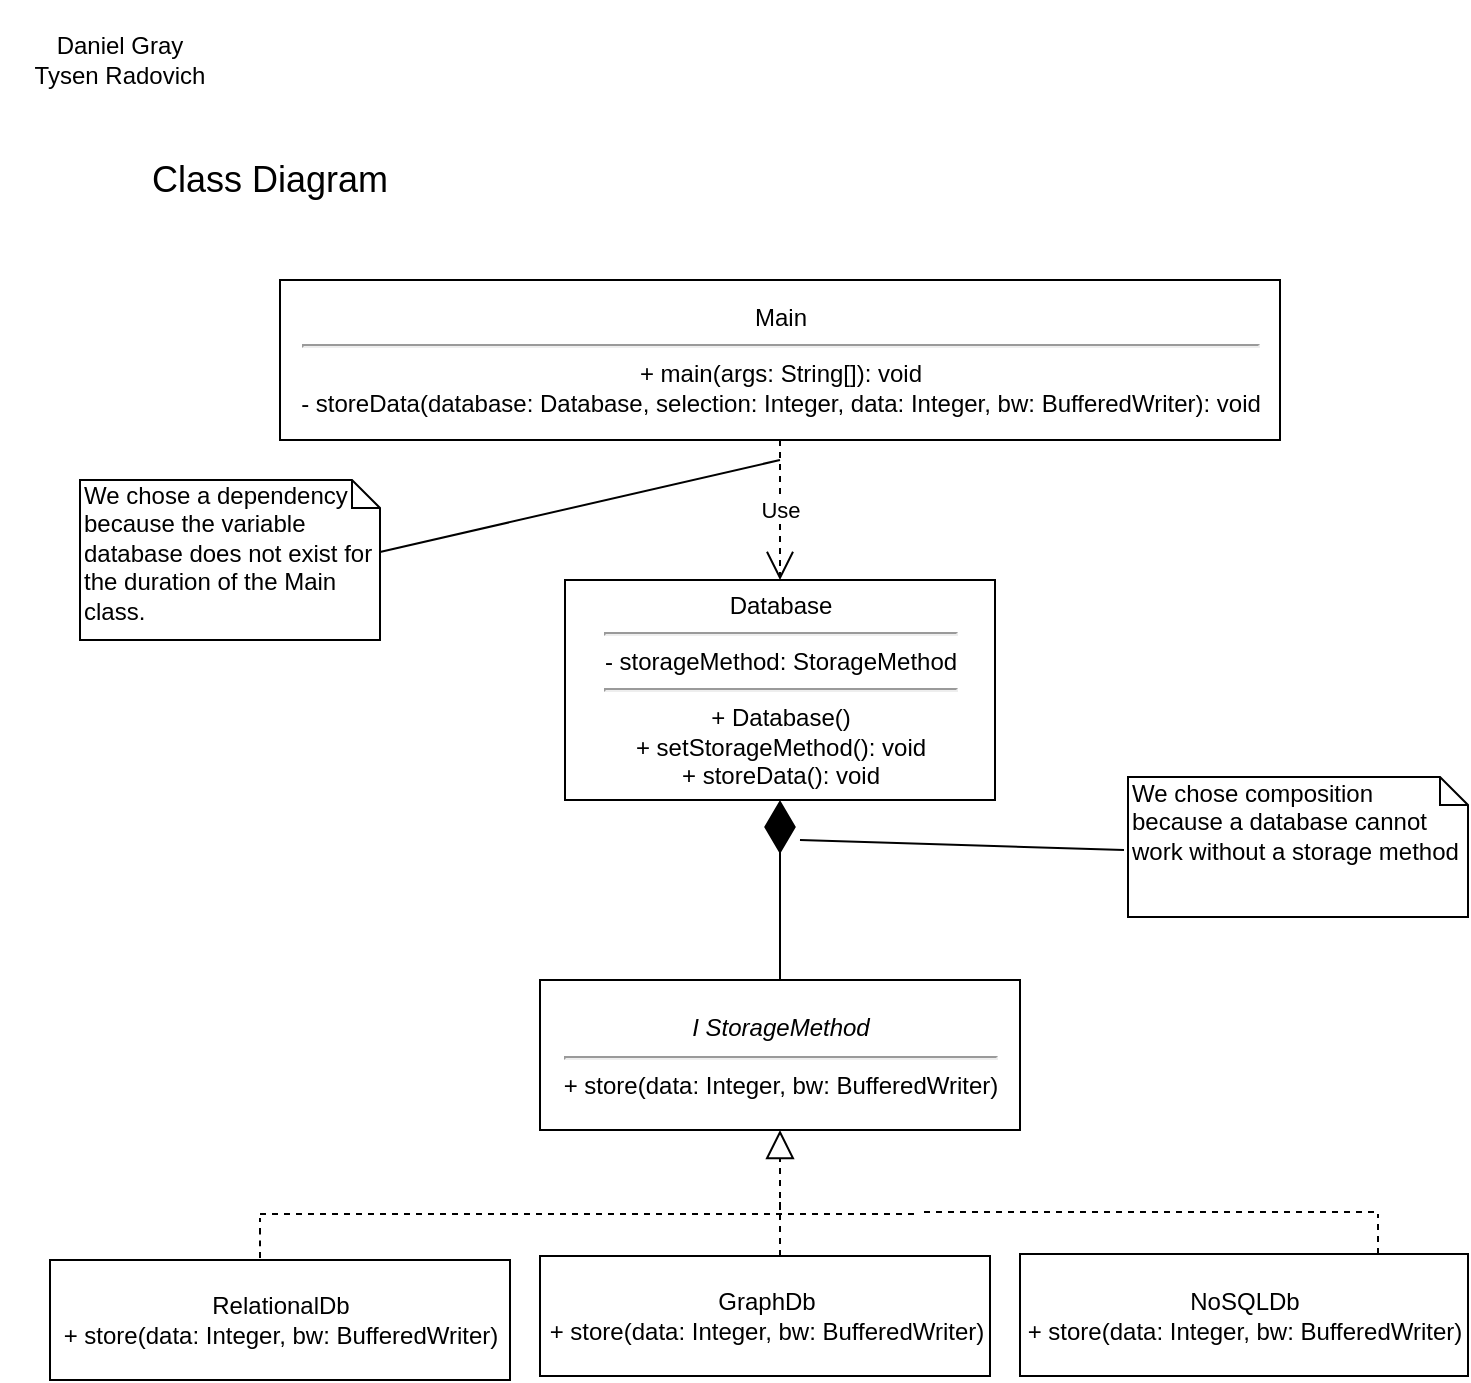 <mxfile pages="2" version="11.2.9" type="google"><diagram id="CTSvYSy2vs2rEBQHphBO" name="Page-1"><mxGraphModel dx="854" dy="415" grid="1" gridSize="10" guides="1" tooltips="1" connect="1" arrows="1" fold="1" page="1" pageScale="1" pageWidth="850" pageHeight="1100" math="0" shadow="0"><root><mxCell id="0"/><mxCell id="1" parent="0"/><mxCell id="Pug1SvnlJ2qbi0HGrQOo-1" value="Daniel Gray&lt;br&gt;Tysen Radovich" style="rounded=0;whiteSpace=wrap;html=1;strokeColor=none;" parent="1" vertex="1"><mxGeometry x="50" y="40" width="120" height="60" as="geometry"/></mxCell><mxCell id="Pug1SvnlJ2qbi0HGrQOo-2" value="Main&lt;hr&gt;+ main(args: String[]): void&lt;br&gt;- storeData(database: Database, selection: Integer, data: Integer, bw: BufferedWriter): void" style="html=1;" parent="1" vertex="1"><mxGeometry x="190" y="180" width="500" height="80" as="geometry"/></mxCell><mxCell id="Pug1SvnlJ2qbi0HGrQOo-3" value="&lt;i&gt;I StorageMethod&lt;/i&gt;&lt;hr&gt;+ store(data: Integer, bw: BufferedWriter)" style="html=1;" parent="1" vertex="1"><mxGeometry x="320" y="530" width="240" height="75" as="geometry"/></mxCell><mxCell id="Pug1SvnlJ2qbi0HGrQOo-4" value="" style="endArrow=block;dashed=1;endFill=0;endSize=12;html=1;" parent="1" edge="1"><mxGeometry width="160" relative="1" as="geometry"><mxPoint x="440" y="645" as="sourcePoint"/><mxPoint x="440" y="605" as="targetPoint"/></mxGeometry></mxCell><mxCell id="Pug1SvnlJ2qbi0HGrQOo-5" value="" style="endArrow=none;dashed=1;html=1;" parent="1" edge="1"><mxGeometry width="50" height="50" relative="1" as="geometry"><mxPoint x="512" y="646" as="sourcePoint"/><mxPoint x="740" y="646" as="targetPoint"/></mxGeometry></mxCell><mxCell id="Pug1SvnlJ2qbi0HGrQOo-6" value="" style="endArrow=none;dashed=1;html=1;" parent="1" edge="1"><mxGeometry width="50" height="50" relative="1" as="geometry"><mxPoint x="180" y="647" as="sourcePoint"/><mxPoint x="509" y="647" as="targetPoint"/></mxGeometry></mxCell><mxCell id="Pug1SvnlJ2qbi0HGrQOo-7" value="" style="endArrow=none;dashed=1;html=1;" parent="1" edge="1"><mxGeometry width="50" height="50" relative="1" as="geometry"><mxPoint x="739" y="667" as="sourcePoint"/><mxPoint x="739" y="647" as="targetPoint"/></mxGeometry></mxCell><mxCell id="Pug1SvnlJ2qbi0HGrQOo-8" value="" style="endArrow=none;dashed=1;html=1;" parent="1" edge="1"><mxGeometry width="50" height="50" relative="1" as="geometry"><mxPoint x="440" y="668" as="sourcePoint"/><mxPoint x="440" y="640" as="targetPoint"/></mxGeometry></mxCell><mxCell id="Pug1SvnlJ2qbi0HGrQOo-9" value="" style="endArrow=none;dashed=1;html=1;" parent="1" edge="1"><mxGeometry width="50" height="50" relative="1" as="geometry"><mxPoint x="180" y="669" as="sourcePoint"/><mxPoint x="180" y="649" as="targetPoint"/><Array as="points"><mxPoint x="180" y="660"/></Array></mxGeometry></mxCell><mxCell id="Pug1SvnlJ2qbi0HGrQOo-10" value="RelationalDb&lt;br&gt;+ store(data: Integer, bw: BufferedWriter)" style="html=1;" parent="1" vertex="1"><mxGeometry x="75" y="670" width="230" height="60" as="geometry"/></mxCell><mxCell id="Pug1SvnlJ2qbi0HGrQOo-11" value="GraphDb&lt;br&gt;+ store(data: Integer, bw: BufferedWriter)" style="html=1;" parent="1" vertex="1"><mxGeometry x="320" y="668" width="225" height="60" as="geometry"/></mxCell><mxCell id="Pug1SvnlJ2qbi0HGrQOo-12" value="NoSQLDb&lt;br&gt;+ store(data: Integer, bw: BufferedWriter)" style="html=1;" parent="1" vertex="1"><mxGeometry x="560" y="667" width="224" height="61" as="geometry"/></mxCell><mxCell id="Pug1SvnlJ2qbi0HGrQOo-13" value="Database&lt;hr&gt;- storageMethod: StorageMethod&lt;hr&gt;+ Database()&lt;br&gt;+ setStorageMethod(): void&lt;br&gt;+ storeData(): void" style="html=1;" parent="1" vertex="1"><mxGeometry x="332.5" y="330" width="215" height="110" as="geometry"/></mxCell><mxCell id="Pug1SvnlJ2qbi0HGrQOo-14" value="" style="endArrow=diamondThin;endFill=1;endSize=24;html=1;entryX=0.5;entryY=1;entryDx=0;entryDy=0;exitX=0.5;exitY=0;exitDx=0;exitDy=0;" parent="1" source="Pug1SvnlJ2qbi0HGrQOo-3" target="Pug1SvnlJ2qbi0HGrQOo-13" edge="1"><mxGeometry width="160" relative="1" as="geometry"><mxPoint x="410" y="570" as="sourcePoint"/><mxPoint x="570" y="570" as="targetPoint"/></mxGeometry></mxCell><mxCell id="iHXS0LSckuuUST9Wf39t-1" value="&lt;font style=&quot;font-size: 18px&quot;&gt;Class Diagram&lt;/font&gt;" style="rounded=0;whiteSpace=wrap;html=1;strokeColor=none;" parent="1" vertex="1"><mxGeometry x="120" y="100" width="130" height="60" as="geometry"/></mxCell><mxCell id="mwTG_uhLsyFeqrU5xfu5-1" value="We chose composition because a database cannot work without a storage method" style="shape=note;whiteSpace=wrap;html=1;size=14;verticalAlign=top;align=left;spacingTop=-6;" parent="1" vertex="1"><mxGeometry x="614" y="428.5" width="170" height="70" as="geometry"/></mxCell><mxCell id="mwTG_uhLsyFeqrU5xfu5-2" value="" style="endArrow=none;html=1;" parent="1" edge="1"><mxGeometry width="50" height="50" relative="1" as="geometry"><mxPoint x="450" y="460" as="sourcePoint"/><mxPoint x="612" y="465" as="targetPoint"/></mxGeometry></mxCell><mxCell id="mwTG_uhLsyFeqrU5xfu5-4" value="Use" style="endArrow=open;endSize=12;dashed=1;html=1;entryX=0.5;entryY=0;entryDx=0;entryDy=0;exitX=0.5;exitY=1;exitDx=0;exitDy=0;" parent="1" source="Pug1SvnlJ2qbi0HGrQOo-2" target="Pug1SvnlJ2qbi0HGrQOo-13" edge="1"><mxGeometry width="160" relative="1" as="geometry"><mxPoint x="430" y="270" as="sourcePoint"/><mxPoint x="590" y="270" as="targetPoint"/></mxGeometry></mxCell><mxCell id="mwTG_uhLsyFeqrU5xfu5-5" value="We chose a dependency because the variable database does not exist for the duration of the Main class." style="shape=note;whiteSpace=wrap;html=1;size=14;verticalAlign=top;align=left;spacingTop=-6;" parent="1" vertex="1"><mxGeometry x="90" y="280" width="150" height="80" as="geometry"/></mxCell><mxCell id="mwTG_uhLsyFeqrU5xfu5-6" value="" style="endArrow=none;html=1;" parent="1" edge="1"><mxGeometry width="50" height="50" relative="1" as="geometry"><mxPoint x="240" y="316" as="sourcePoint"/><mxPoint x="440" y="270" as="targetPoint"/></mxGeometry></mxCell></root></mxGraphModel></diagram><diagram id="1iHA6SZPnNQyLUNF8SYf" name="Page-2"><mxGraphModel dx="854" dy="415" grid="1" gridSize="10" guides="1" tooltips="1" connect="1" arrows="1" fold="1" page="1" pageScale="1" pageWidth="1100" pageHeight="850" math="0" shadow="0"><root><mxCell id="Q527fruFUAGAZoPKEKdP-0"/><mxCell id="Q527fruFUAGAZoPKEKdP-1" parent="Q527fruFUAGAZoPKEKdP-0"/><mxCell id="Q527fruFUAGAZoPKEKdP-2" value="&lt;font style=&quot;font-size: 18px&quot;&gt;Sequence Diagram&lt;/font&gt;" style="rounded=0;whiteSpace=wrap;html=1;strokeColor=none;" parent="Q527fruFUAGAZoPKEKdP-1" vertex="1"><mxGeometry x="40" y="40" width="120" height="60" as="geometry"/></mxCell><mxCell id="RZGy6CfadgJBn4q1IYtx-0" value="&lt;font style=&quot;font-size: 10px&quot;&gt;&amp;lt;&amp;lt;actor&amp;gt;&amp;gt;&lt;br&gt;user: User&lt;/font&gt;" style="html=1;" parent="Q527fruFUAGAZoPKEKdP-1" vertex="1"><mxGeometry x="60" y="160" width="60" height="50" as="geometry"/></mxCell><mxCell id="RZGy6CfadgJBn4q1IYtx-1" value="&lt;font style=&quot;font-size: 10px&quot;&gt;:Main&lt;/font&gt;" style="html=1;" parent="Q527fruFUAGAZoPKEKdP-1" vertex="1"><mxGeometry x="180" y="160" width="40" height="50" as="geometry"/></mxCell><mxCell id="JqPDRo3rb5p7awr1W9jf-0" value="&lt;font style=&quot;font-size: 10px&quot;&gt;database: Database&lt;/font&gt;" style="html=1;" parent="Q527fruFUAGAZoPKEKdP-1" vertex="1"><mxGeometry x="280" y="160" width="100" height="50" as="geometry"/></mxCell><mxCell id="Sz6ZptCuQg0IHJ4lHs5p-0" value="&lt;font style=&quot;font-size: 10px&quot;&gt;relationalDb: RelationalDb&lt;/font&gt;" style="html=1;" parent="Q527fruFUAGAZoPKEKdP-1" vertex="1"><mxGeometry x="450" y="160" width="120" height="50" as="geometry"/></mxCell><mxCell id="Sz6ZptCuQg0IHJ4lHs5p-1" value="&lt;font style=&quot;font-size: 10px&quot;&gt;noSQLDb: NoSQLDb&lt;/font&gt;" style="html=1;" parent="Q527fruFUAGAZoPKEKdP-1" vertex="1"><mxGeometry x="640" y="160" width="120" height="50" as="geometry"/></mxCell><mxCell id="Sz6ZptCuQg0IHJ4lHs5p-2" value="&lt;span style=&quot;font-size: 10px&quot;&gt;graphDb: GraphDb&lt;/span&gt;" style="html=1;" parent="Q527fruFUAGAZoPKEKdP-1" vertex="1"><mxGeometry x="840" y="160" width="120" height="50" as="geometry"/></mxCell><mxCell id="Sz6ZptCuQg0IHJ4lHs5p-3" value="" style="endArrow=none;dashed=1;html=1;" parent="Q527fruFUAGAZoPKEKdP-1" edge="1"><mxGeometry width="50" height="50" relative="1" as="geometry"><mxPoint x="90" y="820" as="sourcePoint"/><mxPoint x="89.5" y="210" as="targetPoint"/></mxGeometry></mxCell><mxCell id="Sz6ZptCuQg0IHJ4lHs5p-4" value="" style="endArrow=none;dashed=1;html=1;" parent="Q527fruFUAGAZoPKEKdP-1" source="vWq9qeYlTnnRMV4Tp2l4-34" edge="1"><mxGeometry width="50" height="50" relative="1" as="geometry"><mxPoint x="199" y="700" as="sourcePoint"/><mxPoint x="199" y="210" as="targetPoint"/></mxGeometry></mxCell><mxCell id="Sz6ZptCuQg0IHJ4lHs5p-5" value="" style="endArrow=none;dashed=1;html=1;" parent="Q527fruFUAGAZoPKEKdP-1" source="vWq9qeYlTnnRMV4Tp2l4-35" edge="1"><mxGeometry width="50" height="50" relative="1" as="geometry"><mxPoint x="330" y="702" as="sourcePoint"/><mxPoint x="329.5" y="210" as="targetPoint"/></mxGeometry></mxCell><mxCell id="Sz6ZptCuQg0IHJ4lHs5p-6" value="" style="endArrow=none;dashed=1;html=1;" parent="Q527fruFUAGAZoPKEKdP-1" edge="1"><mxGeometry width="50" height="50" relative="1" as="geometry"><mxPoint x="510" y="822" as="sourcePoint"/><mxPoint x="509.5" y="210" as="targetPoint"/></mxGeometry></mxCell><mxCell id="Sz6ZptCuQg0IHJ4lHs5p-7" value="" style="endArrow=none;dashed=1;html=1;" parent="Q527fruFUAGAZoPKEKdP-1" edge="1"><mxGeometry width="50" height="50" relative="1" as="geometry"><mxPoint x="700" y="700" as="sourcePoint"/><mxPoint x="699.5" y="210" as="targetPoint"/></mxGeometry></mxCell><mxCell id="Sz6ZptCuQg0IHJ4lHs5p-8" value="" style="endArrow=none;dashed=1;html=1;" parent="Q527fruFUAGAZoPKEKdP-1" edge="1"><mxGeometry width="50" height="50" relative="1" as="geometry"><mxPoint x="900" y="820" as="sourcePoint"/><mxPoint x="899.5" y="210" as="targetPoint"/></mxGeometry></mxCell><mxCell id="Sz6ZptCuQg0IHJ4lHs5p-9" value="" style="rounded=0;whiteSpace=wrap;html=1;" parent="Q527fruFUAGAZoPKEKdP-1" vertex="1"><mxGeometry x="80" y="220" width="20" height="590" as="geometry"/></mxCell><mxCell id="Sz6ZptCuQg0IHJ4lHs5p-10" value="" style="endArrow=classic;html=1;entryX=-0.05;entryY=0.009;entryDx=0;entryDy=0;entryPerimeter=0;" parent="Q527fruFUAGAZoPKEKdP-1" target="Sz6ZptCuQg0IHJ4lHs5p-14" edge="1"><mxGeometry width="50" height="50" relative="1" as="geometry"><mxPoint x="100" y="260" as="sourcePoint"/><mxPoint x="186" y="264" as="targetPoint"/></mxGeometry></mxCell><mxCell id="Sz6ZptCuQg0IHJ4lHs5p-11" value="main (args: String[])" style="text;html=1;strokeColor=none;fillColor=none;align=center;verticalAlign=middle;whiteSpace=wrap;rounded=0;" parent="Q527fruFUAGAZoPKEKdP-1" vertex="1"><mxGeometry x="100" y="230" width="90" height="20" as="geometry"/></mxCell><mxCell id="Sz6ZptCuQg0IHJ4lHs5p-14" value="" style="rounded=0;whiteSpace=wrap;html=1;" parent="Q527fruFUAGAZoPKEKdP-1" vertex="1"><mxGeometry x="188" y="259" width="20" height="21" as="geometry"/></mxCell><mxCell id="Sz6ZptCuQg0IHJ4lHs5p-15" value="" style="endArrow=classic;html=1;" parent="Q527fruFUAGAZoPKEKdP-1" edge="1"><mxGeometry width="50" height="50" relative="1" as="geometry"><mxPoint x="211" y="280" as="sourcePoint"/><mxPoint x="320" y="279" as="targetPoint"/></mxGeometry></mxCell><mxCell id="Sz6ZptCuQg0IHJ4lHs5p-17" value="" style="endArrow=none;dashed=1;html=1;" parent="Q527fruFUAGAZoPKEKdP-1" edge="1"><mxGeometry width="50" height="50" relative="1" as="geometry"><mxPoint x="330" y="792" as="sourcePoint"/><mxPoint x="330" y="780" as="targetPoint"/></mxGeometry></mxCell><mxCell id="Sz6ZptCuQg0IHJ4lHs5p-18" value="storeData (data: Integer, bw: BufferedWriter)" style="text;html=1;strokeColor=none;fillColor=none;align=center;verticalAlign=middle;whiteSpace=wrap;rounded=0;" parent="Q527fruFUAGAZoPKEKdP-1" vertex="1"><mxGeometry x="210" y="230" width="110" height="50" as="geometry"/></mxCell><mxCell id="vWq9qeYlTnnRMV4Tp2l4-4" value="opt" style="shape=umlFrame;whiteSpace=wrap;html=1;fillColor=none;" parent="Q527fruFUAGAZoPKEKdP-1" vertex="1"><mxGeometry x="260" y="430" width="670" height="110" as="geometry"/></mxCell><mxCell id="vWq9qeYlTnnRMV4Tp2l4-5" value="[storageMethod = relationalDb: RelationalDb]" style="text;html=1;strokeColor=none;fillColor=#ffffff;align=center;verticalAlign=middle;whiteSpace=wrap;rounded=0;" parent="Q527fruFUAGAZoPKEKdP-1" vertex="1"><mxGeometry x="527" y="432.5" width="260" height="15" as="geometry"/></mxCell><mxCell id="vWq9qeYlTnnRMV4Tp2l4-9" value="" style="endArrow=classic;html=1;exitX=1.15;exitY=0.044;exitDx=0;exitDy=0;exitPerimeter=0;" parent="Q527fruFUAGAZoPKEKdP-1" edge="1"><mxGeometry width="50" height="50" relative="1" as="geometry"><mxPoint x="343" y="488.88" as="sourcePoint"/><mxPoint x="500" y="489" as="targetPoint"/></mxGeometry></mxCell><mxCell id="vWq9qeYlTnnRMV4Tp2l4-10" value="store(data: Integer, bw: BufferedWriter)" style="text;html=1;strokeColor=none;fillColor=none;align=center;verticalAlign=middle;whiteSpace=wrap;rounded=0;" parent="Q527fruFUAGAZoPKEKdP-1" vertex="1"><mxGeometry x="350" y="463" width="150" height="20" as="geometry"/></mxCell><mxCell id="vWq9qeYlTnnRMV4Tp2l4-11" value="opt" style="shape=umlFrame;whiteSpace=wrap;html=1;fillColor=none;" parent="Q527fruFUAGAZoPKEKdP-1" vertex="1"><mxGeometry x="260" y="550" width="670" height="110" as="geometry"/></mxCell><mxCell id="vWq9qeYlTnnRMV4Tp2l4-12" value="store(data: Integer, bw: BufferedWriter)" style="text;html=1;strokeColor=none;fillColor=#ffffff;align=center;verticalAlign=middle;whiteSpace=wrap;rounded=0;" parent="Q527fruFUAGAZoPKEKdP-1" vertex="1"><mxGeometry x="347" y="585" width="150" height="20" as="geometry"/></mxCell><mxCell id="vWq9qeYlTnnRMV4Tp2l4-15" value="" style="endArrow=classic;html=1;exitX=1;exitY=0.53;exitDx=0;exitDy=0;exitPerimeter=0;entryX=-0.1;entryY=0.078;entryDx=0;entryDy=0;entryPerimeter=0;" parent="Q527fruFUAGAZoPKEKdP-1" target="vWq9qeYlTnnRMV4Tp2l4-24" edge="1"><mxGeometry width="50" height="50" relative="1" as="geometry"><mxPoint x="340" y="612" as="sourcePoint"/><mxPoint x="686" y="612" as="targetPoint"/></mxGeometry></mxCell><mxCell id="vWq9qeYlTnnRMV4Tp2l4-16" value="[storageMethod = noSQLDb: NoSQLDb]" style="text;html=1;strokeColor=none;fillColor=#ffffff;align=center;verticalAlign=middle;whiteSpace=wrap;rounded=0;" parent="Q527fruFUAGAZoPKEKdP-1" vertex="1"><mxGeometry x="515" y="552" width="260" height="15" as="geometry"/></mxCell><mxCell id="vWq9qeYlTnnRMV4Tp2l4-17" value="opt" style="shape=umlFrame;whiteSpace=wrap;html=1;fillColor=none;" parent="Q527fruFUAGAZoPKEKdP-1" vertex="1"><mxGeometry x="260" y="690" width="670" height="110" as="geometry"/></mxCell><mxCell id="vWq9qeYlTnnRMV4Tp2l4-18" value="" style="endArrow=classic;html=1;entryX=-0.25;entryY=0.059;entryDx=0;entryDy=0;entryPerimeter=0;" parent="Q527fruFUAGAZoPKEKdP-1" target="vWq9qeYlTnnRMV4Tp2l4-27" edge="1"><mxGeometry width="50" height="50" relative="1" as="geometry"><mxPoint x="343" y="770" as="sourcePoint"/><mxPoint x="870" y="770" as="targetPoint"/></mxGeometry></mxCell><mxCell id="vWq9qeYlTnnRMV4Tp2l4-20" value="store(data: Integer, bw: BufferedWriter)" style="text;html=1;strokeColor=none;fillColor=#ffffff;align=center;verticalAlign=middle;whiteSpace=wrap;rounded=0;" parent="Q527fruFUAGAZoPKEKdP-1" vertex="1"><mxGeometry x="347" y="743" width="150" height="20" as="geometry"/></mxCell><mxCell id="vWq9qeYlTnnRMV4Tp2l4-21" value="[storageMethod = graphDb: GraphDb]" style="text;html=1;strokeColor=none;fillColor=#ffffff;align=center;verticalAlign=middle;whiteSpace=wrap;rounded=0;" parent="Q527fruFUAGAZoPKEKdP-1" vertex="1"><mxGeometry x="510" y="700" width="260" height="15" as="geometry"/></mxCell><mxCell id="vWq9qeYlTnnRMV4Tp2l4-22" value="" style="endArrow=none;dashed=1;html=1;" parent="Q527fruFUAGAZoPKEKdP-1" edge="1"><mxGeometry width="50" height="50" relative="1" as="geometry"><mxPoint x="330" y="673" as="sourcePoint"/><mxPoint x="330" y="650" as="targetPoint"/></mxGeometry></mxCell><mxCell id="vWq9qeYlTnnRMV4Tp2l4-23" value="" style="rounded=0;whiteSpace=wrap;html=1;" parent="Q527fruFUAGAZoPKEKdP-1" vertex="1"><mxGeometry x="500" y="489" width="20" height="51" as="geometry"/></mxCell><mxCell id="vWq9qeYlTnnRMV4Tp2l4-24" value="" style="rounded=0;whiteSpace=wrap;html=1;" parent="Q527fruFUAGAZoPKEKdP-1" vertex="1"><mxGeometry x="690" y="609" width="20" height="51" as="geometry"/></mxCell><mxCell id="vWq9qeYlTnnRMV4Tp2l4-27" value="" style="rounded=0;whiteSpace=wrap;html=1;" parent="Q527fruFUAGAZoPKEKdP-1" vertex="1"><mxGeometry x="890" y="766" width="20" height="34" as="geometry"/></mxCell><mxCell id="vWq9qeYlTnnRMV4Tp2l4-28" value="" style="endArrow=none;dashed=1;html=1;" parent="Q527fruFUAGAZoPKEKdP-1" edge="1"><mxGeometry width="50" height="50" relative="1" as="geometry"><mxPoint x="330" y="386" as="sourcePoint"/><mxPoint x="330" y="374" as="targetPoint"/></mxGeometry></mxCell><mxCell id="vWq9qeYlTnnRMV4Tp2l4-30" value="" style="endArrow=classic;html=1;entryX=-0.25;entryY=0.059;entryDx=0;entryDy=0;entryPerimeter=0;" parent="Q527fruFUAGAZoPKEKdP-1" target="vWq9qeYlTnnRMV4Tp2l4-33" edge="1"><mxGeometry width="50" height="50" relative="1" as="geometry"><mxPoint x="343" y="304" as="sourcePoint"/><mxPoint x="870" y="304" as="targetPoint"/></mxGeometry></mxCell><mxCell id="vWq9qeYlTnnRMV4Tp2l4-31" value="store(data: Integer, bw: BufferedWriter)" style="text;html=1;strokeColor=none;fillColor=#ffffff;align=center;verticalAlign=middle;whiteSpace=wrap;rounded=0;" parent="Q527fruFUAGAZoPKEKdP-1" vertex="1"><mxGeometry x="427" y="277" width="150" height="20" as="geometry"/></mxCell><mxCell id="vWq9qeYlTnnRMV4Tp2l4-33" value="" style="rounded=0;whiteSpace=wrap;html=1;" parent="Q527fruFUAGAZoPKEKdP-1" vertex="1"><mxGeometry x="890" y="303" width="20" height="40" as="geometry"/></mxCell><mxCell id="vWq9qeYlTnnRMV4Tp2l4-35" value="" style="rounded=0;whiteSpace=wrap;html=1;" parent="Q527fruFUAGAZoPKEKdP-1" vertex="1"><mxGeometry x="320" y="280" width="20" height="30" as="geometry"/></mxCell><mxCell id="vWq9qeYlTnnRMV4Tp2l4-36" value="" style="endArrow=none;dashed=1;html=1;" parent="Q527fruFUAGAZoPKEKdP-1" target="vWq9qeYlTnnRMV4Tp2l4-35" edge="1"><mxGeometry width="50" height="50" relative="1" as="geometry"><mxPoint x="330" y="702" as="sourcePoint"/><mxPoint x="329.5" y="210" as="targetPoint"/></mxGeometry></mxCell><mxCell id="vWq9qeYlTnnRMV4Tp2l4-34" value="" style="rounded=0;whiteSpace=wrap;html=1;" parent="Q527fruFUAGAZoPKEKdP-1" vertex="1"><mxGeometry x="188" y="338" width="20" height="132" as="geometry"/></mxCell><mxCell id="vWq9qeYlTnnRMV4Tp2l4-37" value="" style="endArrow=none;dashed=1;html=1;" parent="Q527fruFUAGAZoPKEKdP-1" target="vWq9qeYlTnnRMV4Tp2l4-34" edge="1"><mxGeometry width="50" height="50" relative="1" as="geometry"><mxPoint x="198" y="820" as="sourcePoint"/><mxPoint x="199" y="210" as="targetPoint"/></mxGeometry></mxCell><mxCell id="vWq9qeYlTnnRMV4Tp2l4-38" value="" style="rounded=0;whiteSpace=wrap;html=1;" parent="Q527fruFUAGAZoPKEKdP-1" vertex="1"><mxGeometry x="198" y="359" width="20" height="61" as="geometry"/></mxCell><mxCell id="vWq9qeYlTnnRMV4Tp2l4-39" value="" style="endArrow=classic;html=1;exitX=0.25;exitY=0;exitDx=0;exitDy=0;entryX=1;entryY=0.25;entryDx=0;entryDy=0;" parent="Q527fruFUAGAZoPKEKdP-1" source="vWq9qeYlTnnRMV4Tp2l4-38" edge="1" target="vWq9qeYlTnnRMV4Tp2l4-38"><mxGeometry width="50" height="50" relative="1" as="geometry"><mxPoint x="230" y="426.5" as="sourcePoint"/><mxPoint x="220" y="385" as="targetPoint"/><Array as="points"><mxPoint x="203" y="345"/><mxPoint x="240" y="345"/><mxPoint x="240" y="374"/></Array></mxGeometry></mxCell><mxCell id="vWq9qeYlTnnRMV4Tp2l4-40" value="handleData (database: Database, selection: Integer, data: Integer, bw: BufferedWriter)" style="text;html=1;strokeColor=none;fillColor=none;align=center;verticalAlign=middle;whiteSpace=wrap;rounded=0;" parent="Q527fruFUAGAZoPKEKdP-1" vertex="1"><mxGeometry x="213.5" y="314" width="253" height="28" as="geometry"/></mxCell><mxCell id="vWq9qeYlTnnRMV4Tp2l4-41" value="" style="rounded=0;whiteSpace=wrap;html=1;" parent="Q527fruFUAGAZoPKEKdP-1" vertex="1"><mxGeometry x="320" y="420" width="20" height="363" as="geometry"/></mxCell><mxCell id="vWq9qeYlTnnRMV4Tp2l4-42" value="" style="endArrow=classic;html=1;exitX=0.75;exitY=1;exitDx=0;exitDy=0;entryX=-0.2;entryY=-0.006;entryDx=0;entryDy=0;entryPerimeter=0;" parent="Q527fruFUAGAZoPKEKdP-1" source="vWq9qeYlTnnRMV4Tp2l4-38" target="vWq9qeYlTnnRMV4Tp2l4-41" edge="1"><mxGeometry width="50" height="50" relative="1" as="geometry"><mxPoint x="200" y="490" as="sourcePoint"/><mxPoint x="320" y="406" as="targetPoint"/></mxGeometry></mxCell><mxCell id="vWq9qeYlTnnRMV4Tp2l4-43" value="storeData (data: Integer, bw: BufferedWriter)" style="text;html=1;strokeColor=none;fillColor=none;align=center;verticalAlign=middle;whiteSpace=wrap;rounded=0;" parent="Q527fruFUAGAZoPKEKdP-1" vertex="1"><mxGeometry x="222.5" y="382.5" width="255" height="50" as="geometry"/></mxCell><mxCell id="vWq9qeYlTnnRMV4Tp2l4-44" value="" style="endArrow=none;dashed=1;html=1;" parent="Q527fruFUAGAZoPKEKdP-1" edge="1"><mxGeometry width="50" height="50" relative="1" as="geometry"><mxPoint x="331" y="840" as="sourcePoint"/><mxPoint x="331" y="830" as="targetPoint"/></mxGeometry></mxCell><mxCell id="vWq9qeYlTnnRMV4Tp2l4-45" value="file: File" style="html=1;fillColor=#ffffff;" parent="Q527fruFUAGAZoPKEKdP-1" vertex="1"><mxGeometry x="980" y="160" width="60" height="50" as="geometry"/></mxCell><mxCell id="vWq9qeYlTnnRMV4Tp2l4-47" value="" style="endArrow=none;dashed=1;html=1;" parent="Q527fruFUAGAZoPKEKdP-1" source="vWq9qeYlTnnRMV4Tp2l4-49" edge="1"><mxGeometry width="50" height="50" relative="1" as="geometry"><mxPoint x="1010" y="820" as="sourcePoint"/><mxPoint x="1009.5" y="210" as="targetPoint"/></mxGeometry></mxCell><mxCell id="vWq9qeYlTnnRMV4Tp2l4-48" value="" style="endArrow=classic;html=1;exitX=0.75;exitY=1;exitDx=0;exitDy=0;entryX=-0.1;entryY=0.059;entryDx=0;entryDy=0;entryPerimeter=0;" parent="Q527fruFUAGAZoPKEKdP-1" source="vWq9qeYlTnnRMV4Tp2l4-33" target="vWq9qeYlTnnRMV4Tp2l4-49" edge="1"><mxGeometry width="50" height="50" relative="1" as="geometry"><mxPoint x="930" y="360" as="sourcePoint"/><mxPoint x="1000" y="336" as="targetPoint"/></mxGeometry></mxCell><mxCell id="vWq9qeYlTnnRMV4Tp2l4-49" value="" style="rounded=0;whiteSpace=wrap;html=1;" parent="Q527fruFUAGAZoPKEKdP-1" vertex="1"><mxGeometry x="1000" y="340" width="20" height="20" as="geometry"/></mxCell><mxCell id="vWq9qeYlTnnRMV4Tp2l4-50" value="" style="endArrow=none;dashed=1;html=1;" parent="Q527fruFUAGAZoPKEKdP-1" source="vWq9qeYlTnnRMV4Tp2l4-56" target="vWq9qeYlTnnRMV4Tp2l4-49" edge="1"><mxGeometry width="50" height="50" relative="1" as="geometry"><mxPoint x="1010" y="820" as="sourcePoint"/><mxPoint x="1009.5" y="210" as="targetPoint"/></mxGeometry></mxCell><mxCell id="vWq9qeYlTnnRMV4Tp2l4-51" value="write(data: Integer)" style="text;html=1;strokeColor=none;fillColor=none;align=center;verticalAlign=middle;whiteSpace=wrap;rounded=0;" parent="Q527fruFUAGAZoPKEKdP-1" vertex="1"><mxGeometry x="930" y="313" width="40" height="20" as="geometry"/></mxCell><mxCell id="vWq9qeYlTnnRMV4Tp2l4-52" value="" style="endArrow=classic;html=1;exitX=1;exitY=0.75;exitDx=0;exitDy=0;" parent="Q527fruFUAGAZoPKEKdP-1" edge="1"><mxGeometry width="50" height="50" relative="1" as="geometry"><mxPoint x="520" y="535.25" as="sourcePoint"/><mxPoint x="1000" y="535" as="targetPoint"/></mxGeometry></mxCell><mxCell id="vWq9qeYlTnnRMV4Tp2l4-53" value="" style="rounded=0;whiteSpace=wrap;html=1;" parent="Q527fruFUAGAZoPKEKdP-1" vertex="1"><mxGeometry x="1000" y="535" width="20" height="34" as="geometry"/></mxCell><mxCell id="vWq9qeYlTnnRMV4Tp2l4-54" value="write(data: Integer)" style="text;html=1;strokeColor=none;fillColor=none;align=center;verticalAlign=middle;whiteSpace=wrap;rounded=0;" parent="Q527fruFUAGAZoPKEKdP-1" vertex="1"><mxGeometry x="790" y="507" width="40" height="20" as="geometry"/></mxCell><mxCell id="vWq9qeYlTnnRMV4Tp2l4-55" value="" style="endArrow=classic;html=1;exitX=0.75;exitY=1;exitDx=0;exitDy=0;" parent="Q527fruFUAGAZoPKEKdP-1" edge="1"><mxGeometry width="50" height="50" relative="1" as="geometry"><mxPoint x="905" y="797" as="sourcePoint"/><mxPoint x="998" y="797" as="targetPoint"/></mxGeometry></mxCell><mxCell id="vWq9qeYlTnnRMV4Tp2l4-56" value="" style="rounded=0;whiteSpace=wrap;html=1;" parent="Q527fruFUAGAZoPKEKdP-1" vertex="1"><mxGeometry x="1000" y="796" width="20" height="18" as="geometry"/></mxCell><mxCell id="vWq9qeYlTnnRMV4Tp2l4-57" value="" style="endArrow=none;dashed=1;html=1;" parent="Q527fruFUAGAZoPKEKdP-1" target="vWq9qeYlTnnRMV4Tp2l4-56" edge="1"><mxGeometry width="50" height="50" relative="1" as="geometry"><mxPoint x="1010" y="820" as="sourcePoint"/><mxPoint x="1010" y="374" as="targetPoint"/></mxGeometry></mxCell><mxCell id="vWq9qeYlTnnRMV4Tp2l4-58" style="edgeStyle=orthogonalEdgeStyle;rounded=0;orthogonalLoop=1;jettySize=auto;html=1;exitX=0.5;exitY=1;exitDx=0;exitDy=0;" parent="Q527fruFUAGAZoPKEKdP-1" source="vWq9qeYlTnnRMV4Tp2l4-56" target="vWq9qeYlTnnRMV4Tp2l4-56" edge="1"><mxGeometry relative="1" as="geometry"/></mxCell><mxCell id="vWq9qeYlTnnRMV4Tp2l4-61" value="write(data: Integer)" style="text;html=1;strokeColor=none;fillColor=none;align=center;verticalAlign=middle;whiteSpace=wrap;rounded=0;" parent="Q527fruFUAGAZoPKEKdP-1" vertex="1"><mxGeometry x="949" y="770" width="40" height="20" as="geometry"/></mxCell><mxCell id="Sabo_XXLCKoAtYH0cLiU-0" value="Inside the main method, the user is prompted to enter an option. This detail has not been included in this diagram." style="shape=note;whiteSpace=wrap;html=1;size=14;verticalAlign=top;align=left;spacingTop=-6;" vertex="1" parent="Q527fruFUAGAZoPKEKdP-1"><mxGeometry x="168" y="80" width="202" height="70" as="geometry"/></mxCell><mxCell id="Sabo_XXLCKoAtYH0cLiU-1" value="" style="endArrow=none;html=1;entryX=0;entryY=1;entryDx=0;entryDy=0;entryPerimeter=0;" edge="1" parent="Q527fruFUAGAZoPKEKdP-1" target="Sabo_XXLCKoAtYH0cLiU-0"><mxGeometry width="50" height="50" relative="1" as="geometry"><mxPoint x="145" y="220" as="sourcePoint"/><mxPoint x="160" y="120" as="targetPoint"/></mxGeometry></mxCell><mxCell id="Sabo_XXLCKoAtYH0cLiU-2" value="" style="endArrow=classic;html=1;" edge="1" parent="Q527fruFUAGAZoPKEKdP-1"><mxGeometry width="50" height="50" relative="1" as="geometry"><mxPoint x="220" y="389" as="sourcePoint"/><mxPoint x="320" y="389" as="targetPoint"/></mxGeometry></mxCell><mxCell id="Sabo_XXLCKoAtYH0cLiU-3" value="setStorageMethod (storageMethod: StorageMethod)" style="text;html=1;strokeColor=none;fillColor=none;align=center;verticalAlign=middle;whiteSpace=wrap;rounded=0;" vertex="1" parent="Q527fruFUAGAZoPKEKdP-1"><mxGeometry x="240" y="363" width="290" height="20" as="geometry"/></mxCell><mxCell id="Sabo_XXLCKoAtYH0cLiU-4" value="" style="rounded=0;whiteSpace=wrap;html=1;" vertex="1" parent="Q527fruFUAGAZoPKEKdP-1"><mxGeometry x="321" y="388" width="20" height="12" as="geometry"/></mxCell><mxCell id="Sabo_XXLCKoAtYH0cLiU-5" value="" style="endArrow=classic;html=1;" edge="1" parent="Q527fruFUAGAZoPKEKdP-1"><mxGeometry width="50" height="50" relative="1" as="geometry"><mxPoint x="710" y="654" as="sourcePoint"/><mxPoint x="1000" y="654" as="targetPoint"/></mxGeometry></mxCell><mxCell id="Sabo_XXLCKoAtYH0cLiU-6" value="write(data: Integer)" style="text;html=1;strokeColor=none;fillColor=none;align=center;verticalAlign=middle;whiteSpace=wrap;rounded=0;" vertex="1" parent="Q527fruFUAGAZoPKEKdP-1"><mxGeometry x="800" y="625" width="40" height="20" as="geometry"/></mxCell><mxCell id="Sabo_XXLCKoAtYH0cLiU-7" value="" style="rounded=0;whiteSpace=wrap;html=1;" vertex="1" parent="Q527fruFUAGAZoPKEKdP-1"><mxGeometry x="1000" y="653" width="20" height="34" as="geometry"/></mxCell></root></mxGraphModel></diagram></mxfile>